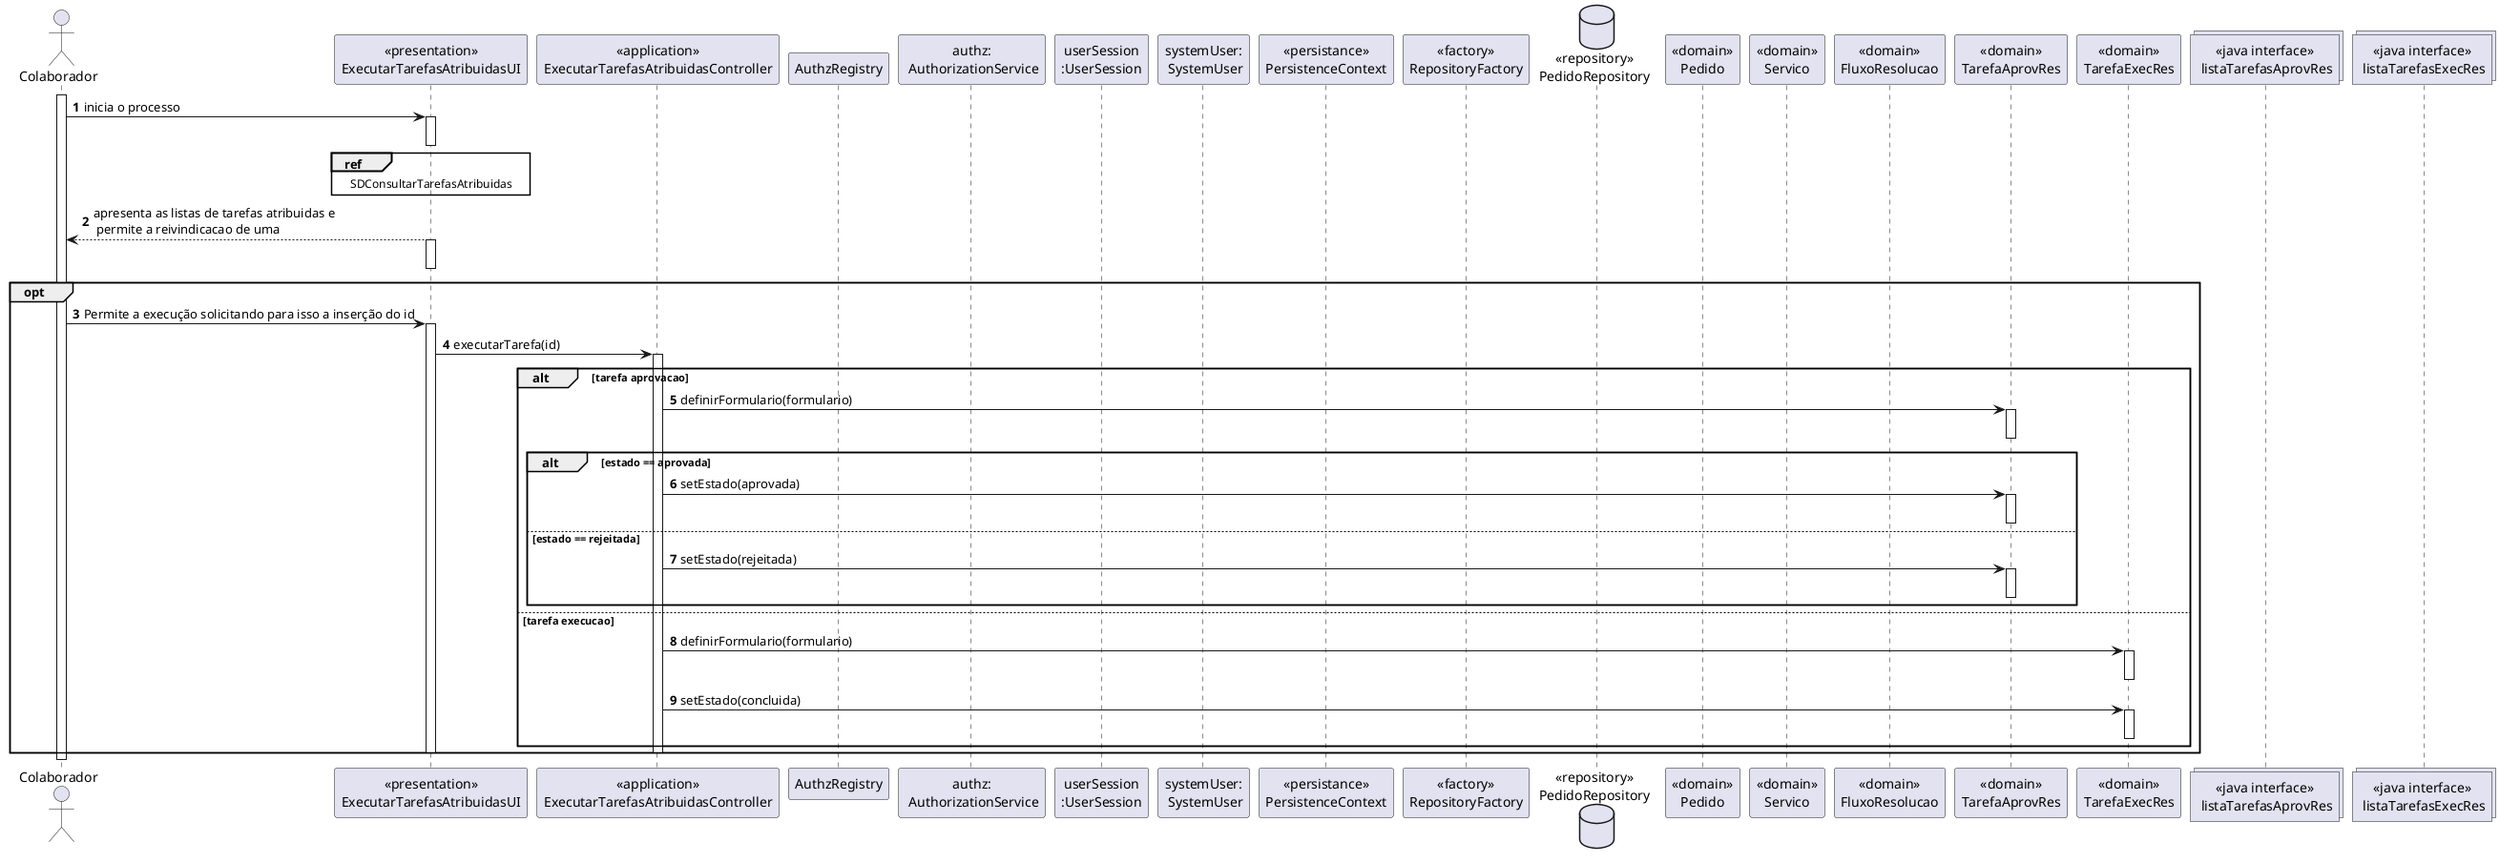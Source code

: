 @startuml
'https://plantuml.com/sequence-diagram

autonumber

actor Colaborador as USER
participant "<<presentation>>\nExecutarTarefasAtribuidasUI" as UI
participant "<<application>>\nExecutarTarefasAtribuidasController" as CONTROLLER
participant "AuthzRegistry" as AUTHZ
participant "authz:\n AuthorizationService" AS AUTHZSERVICE
participant "userSession\n:UserSession" as USERSESSION
participant "systemUser:\n SystemUser" AS SYSTEMUSER
participant "<<persistance>>\nPersistenceContext" as PERS
participant "<<factory>>\nRepositoryFactory" as FACT
database "<<repository>>\nPedidoRepository" as REPO1
participant "<<domain>>\nPedido" as P
participant "<<domain>>\nServico" as S
participant "<<domain>>\nFluxoResolucao" as FT
participant "<<domain>>\nTarefaAprovRes" as TA
participant "<<domain>>\nTarefaExecRes" as TR
collections "<<java interface>>\n listaTarefasAprovRes"
collections "<<java interface>>\n listaTarefasExecRes"

activate USER
    USER->UI: inicia o processo
        activate UI
        deactivate UI
            ref over UI
                SDConsultarTarefasAtribuidas
            end ref

            UI--> USER: apresenta as listas de tarefas atribuidas e \n permite a reivindicacao de uma
            activate UI
            deactivate UI

            opt
            USER->UI: Permite a execução solicitando para isso a inserção do id
            activate UI
                UI->CONTROLLER: executarTarefa(id)
                activate CONTROLLER
                    alt tarefa aprovacao
                        CONTROLLER->TA: definirFormulario(formulario)
                        activate TA
                        deactivate TA
                        alt estado == aprovada
                            CONTROLLER->TA: setEstado(aprovada)
                            activate TA
                            deactivate TA
                        else estado == rejeitada
                            CONTROLLER->TA: setEstado(rejeitada)
                            activate TA
                            deactivate TA
                        end alt
                    else tarefa execucao
                        CONTROLLER->TR: definirFormulario(formulario)
                        activate TR
                        deactivate TR
                        CONTROLLER->TR: setEstado(concluida)
                        activate TR
                        deactivate TR
                    end alt
                deactivate CONTROLLER

            deactivate UI
            end opt





deactivate USER

@enduml